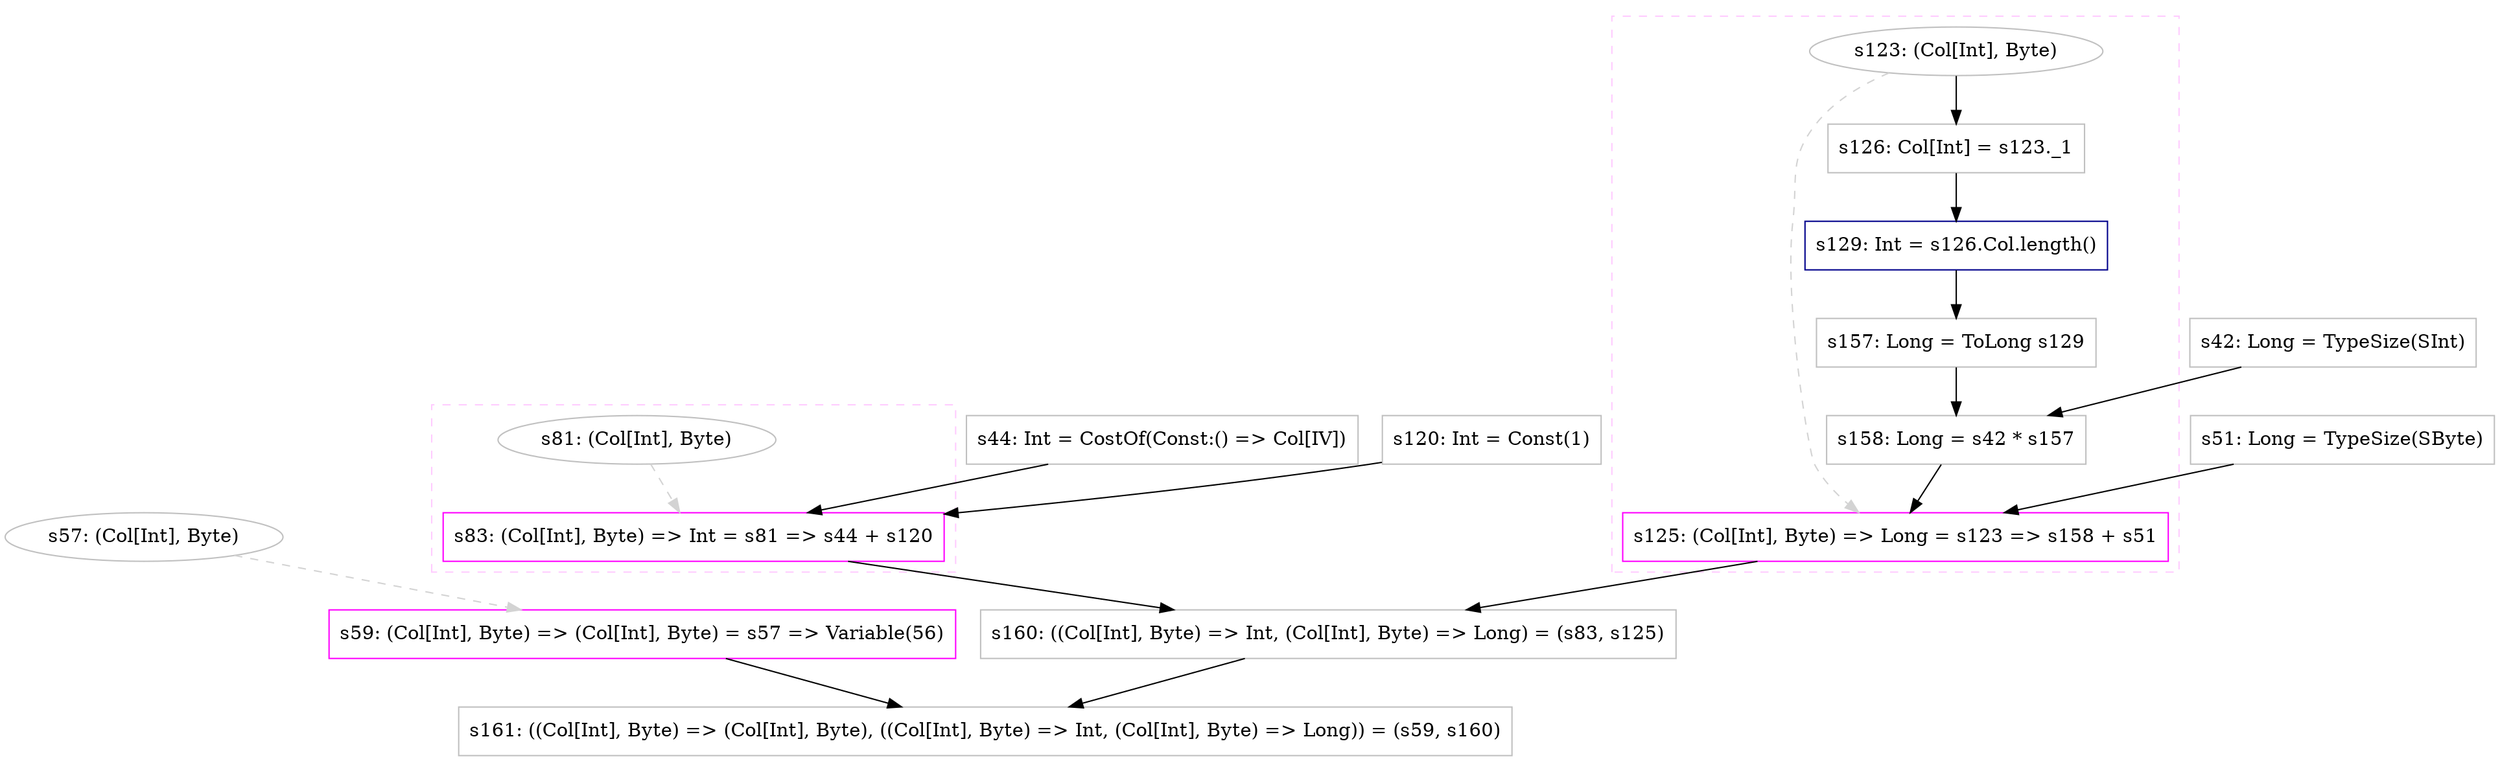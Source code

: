 digraph "split_cols" {
concentrate=true
node [style=filled, fillcolor=orangered]

"s57" [
label="s57: (Col[Int], Byte)"
shape=oval, color=gray, tooltip="s57:(Col[Int], Byte)", style=filled, fillcolor=white
]
"s59" [
label="s59: (Col[Int], Byte) => (Col[Int], Byte) = s57 => Variable(56)"
shape=box, color=magenta, tooltip="s59:(Col[Int], Byte) => (Col[Int], Byte)", style=filled, fillcolor=white
]
"s44" [
label="s44: Int = CostOf(Const:() => Col[IV])"
shape=box, color=gray, tooltip="s44:Int", style=filled, fillcolor=white
]
"s120" [
label="s120: Int = Const(1)"
shape=box, color=gray, tooltip="s120:Int", style=filled, fillcolor=white
]
subgraph cluster_s83 {
style=dashed; color="#FFCCFF"
"s81" [
label="s81: (Col[Int], Byte)"
shape=oval, color=gray, tooltip="s81:(Col[Int], Byte)", style=filled, fillcolor=white
]
"s83" [
label="s83: (Col[Int], Byte) => Int = s81 => s44 + s120"
shape=box, color=magenta, tooltip="s83:(Col[Int], Byte) => Int", style=filled, fillcolor=white
]
{rank=source; s81}
{rank=sink; s83}
}
"s42" [
label="s42: Long = TypeSize(SInt)"
shape=box, color=gray, tooltip="s42:Long", style=filled, fillcolor=white
]
"s51" [
label="s51: Long = TypeSize(SByte)"
shape=box, color=gray, tooltip="s51:Long", style=filled, fillcolor=white
]
subgraph cluster_s125 {
style=dashed; color="#FFCCFF"
"s123" [
label="s123: (Col[Int], Byte)"
shape=oval, color=gray, tooltip="s123:(Col[Int], Byte)", style=filled, fillcolor=white
]
"s125" [
label="s125: (Col[Int], Byte) => Long = s123 => s158 + s51"
shape=box, color=magenta, tooltip="s125:(Col[Int], Byte) => Long", style=filled, fillcolor=white
]
{rank=source; s123}
"s126" [
label="s126: Col[Int] = s123._1"
shape=box, color=gray, tooltip="s126:Col[Int]", style=filled, fillcolor=white
]
"s129" [
label="s129: Int = s126.Col.length()"
shape=box, color=darkblue, tooltip="s129:Int", style=filled, fillcolor=white
]
"s157" [
label="s157: Long = ToLong s129"
shape=box, color=gray, tooltip="s157:Long", style=filled, fillcolor=white
]
"s158" [
label="s158: Long = s42 * s157"
shape=box, color=gray, tooltip="s158:Long", style=filled, fillcolor=white
]
{rank=sink; s125}
}
"s160" [
label="s160: ((Col[Int], Byte) => Int, (Col[Int], Byte) => Long) = (s83, s125)"
shape=box, color=gray, tooltip="s160:((Col[Int], Byte) => Int, (Col[Int], Byte) => Long)", style=filled, fillcolor=white
]
"s161" [
label="s161: ((Col[Int], Byte) => (Col[Int], Byte), ((Col[Int], Byte) => Int, (Col[Int], Byte) => Long)) = (s59, s160)"
shape=box, color=gray, tooltip="s161:((Col[Int], Byte) => (Col[Int], Byte), ((Col[Int], Byte) => Int, (Col[Int], Byte) => Long))", style=filled, fillcolor=white
]
"s123" -> "s125" [style=dashed, color=lightgray, weight=0]
"s158" -> "s125" [style=solid]
"s51" -> "s125" [style=solid]
"s129" -> "s157" [style=solid]
"s83" -> "s160" [style=solid]
"s125" -> "s160" [style=solid]
"s126" -> "s129" [style=solid]
"s59" -> "s161" [style=solid]
"s160" -> "s161" [style=solid]
"s57" -> "s59" [style=dashed, color=lightgray, weight=0]
"s42" -> "s158" [style=solid]
"s157" -> "s158" [style=solid]
"s123" -> "s126" [style=solid]
"s81" -> "s83" [style=dashed, color=lightgray, weight=0]
"s44" -> "s83" [style=solid]
"s120" -> "s83" [style=solid]
}
